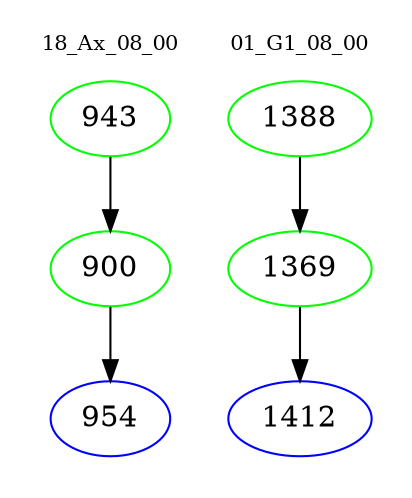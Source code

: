 digraph{
subgraph cluster_0 {
color = white
label = "18_Ax_08_00";
fontsize=10;
T0_943 [label="943", color="green"]
T0_943 -> T0_900 [color="black"]
T0_900 [label="900", color="green"]
T0_900 -> T0_954 [color="black"]
T0_954 [label="954", color="blue"]
}
subgraph cluster_1 {
color = white
label = "01_G1_08_00";
fontsize=10;
T1_1388 [label="1388", color="green"]
T1_1388 -> T1_1369 [color="black"]
T1_1369 [label="1369", color="green"]
T1_1369 -> T1_1412 [color="black"]
T1_1412 [label="1412", color="blue"]
}
}
